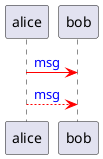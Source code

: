 {
  "sha1": "k1givcmh9xztss2luglaza0uu4y7x3u",
  "insertion": {
    "when": "2024-10-19T15:02:07.061Z",
    "url": "https://forum.plantuml.net/15612/style-sequence-allow-linestyle-for-arrow-sequence-diagram",
    "user": "plantuml@gmail.com"
  }
}
@startuml
<style>
arrow {
  LineStyle 10
  LineColor red
  FontColor blue
}
</style>
alice ->  bob : msg
alice --> bob : msg
@enduml

